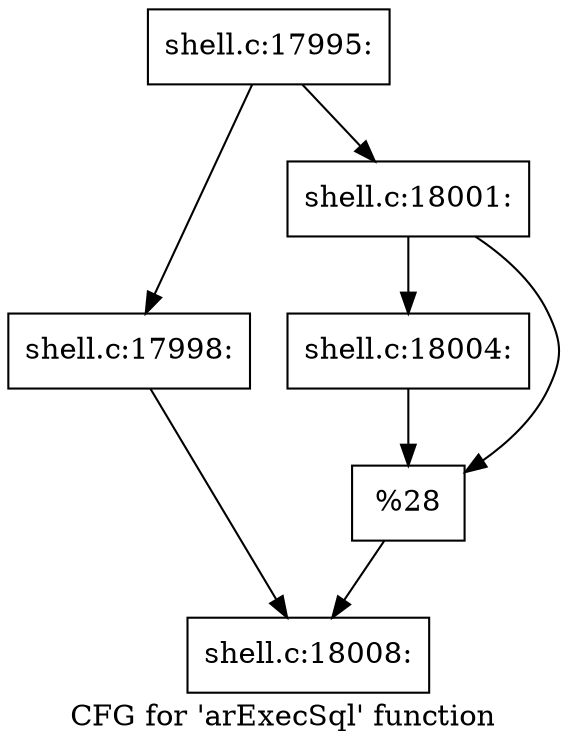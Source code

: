 digraph "CFG for 'arExecSql' function" {
	label="CFG for 'arExecSql' function";

	Node0x560277472440 [shape=record,label="{shell.c:17995:}"];
	Node0x560277472440 -> Node0x5602774811a0;
	Node0x560277472440 -> Node0x560277481240;
	Node0x5602774811a0 [shape=record,label="{shell.c:17998:}"];
	Node0x5602774811a0 -> Node0x5602774811f0;
	Node0x560277481240 [shape=record,label="{shell.c:18001:}"];
	Node0x560277481240 -> Node0x5602774824a0;
	Node0x560277481240 -> Node0x560277482620;
	Node0x5602774824a0 [shape=record,label="{shell.c:18004:}"];
	Node0x5602774824a0 -> Node0x560277482620;
	Node0x560277482620 [shape=record,label="{%28}"];
	Node0x560277482620 -> Node0x5602774811f0;
	Node0x5602774811f0 [shape=record,label="{shell.c:18008:}"];
}
